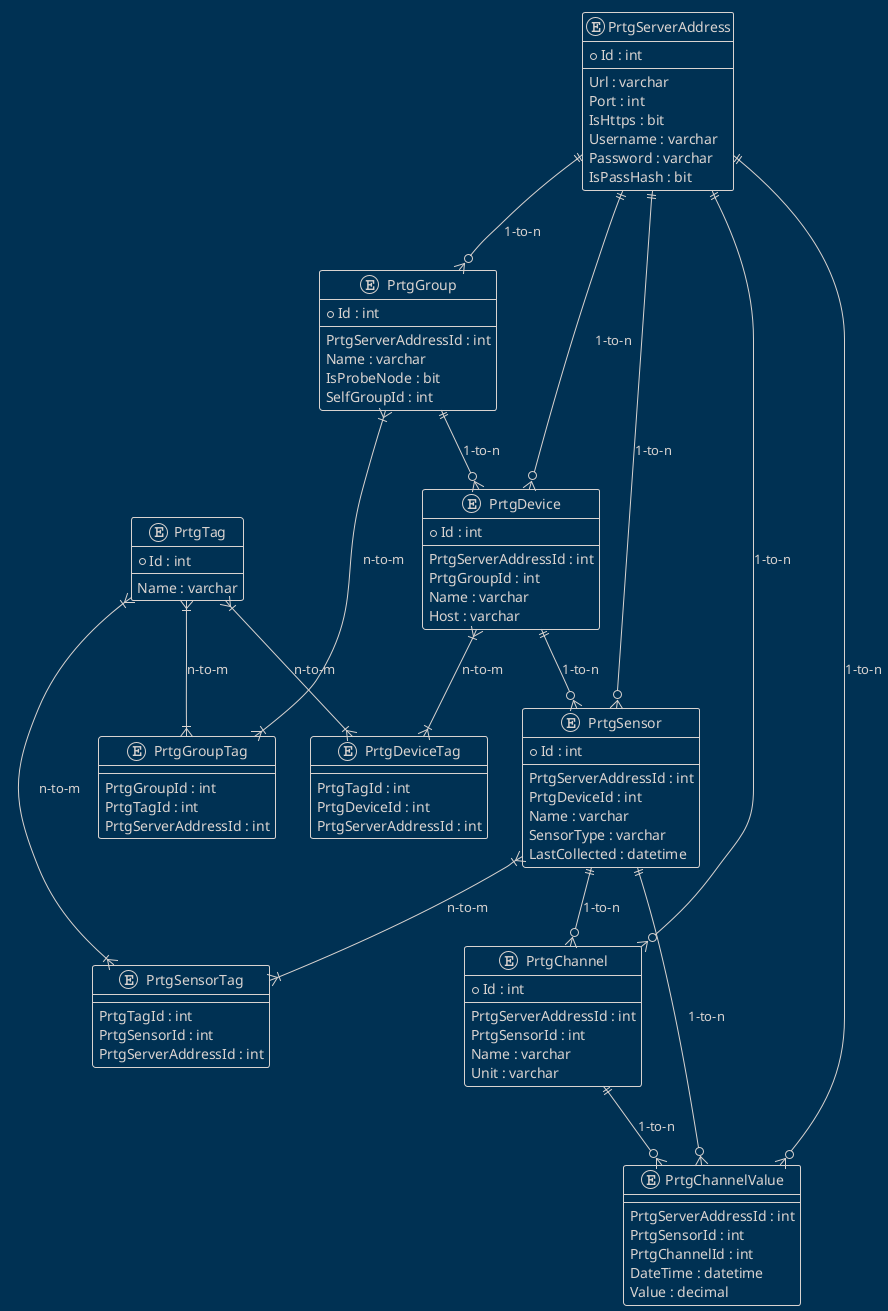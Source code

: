 @startuml PRTG
'---------------------------
' OPTIONAL: Setzen eines Themes oder Layout-Anpassungen
!theme blueprint
hide methods
hide stereotypes

'---------------------------
' Definition der Entitäten (Tabellen)
entity "PrtgServerAddress" as PrtgServerAddress {
  * Id : int
  --
  Url : varchar
  Port : int
  IsHttps : bit
  Username : varchar
  Password : varchar
  IsPassHash : bit
}

entity "PrtgGroup" as PrtgGroup {
  * Id : int
  --
  PrtgServerAddressId : int
  Name : varchar
  IsProbeNode : bit
  SelfGroupId : int
}

entity "PrtgTag" as PrtgTag {
  * Id : int
  --
  Name : varchar
}

entity "PrtgGroupTag" as PrtgGroupTag {
  --
  PrtgGroupId : int
  PrtgTagId : int
  PrtgServerAddressId : int
}

entity "PrtgDevice" as PrtgDevice {
  * Id : int
  --
  PrtgServerAddressId : int
  PrtgGroupId : int
  Name : varchar
  Host : varchar
}

entity "PrtgDeviceTag" as PrtgDeviceTag {
  --
  PrtgTagId : int
  PrtgDeviceId : int
  PrtgServerAddressId : int
}

entity "PrtgSensor" as PrtgSensor {
  * Id : int
  --
  PrtgServerAddressId : int
  PrtgDeviceId : int
  Name : varchar
  SensorType : varchar
  LastCollected : datetime
}

entity "PrtgSensorTag" as PrtgSensorTag {
  --
  PrtgTagId : int
  PrtgSensorId : int
  PrtgServerAddressId : int
}

entity "PrtgChannel" as PrtgChannel {
  * Id : int
  --
  PrtgServerAddressId : int
  PrtgSensorId : int
  Name : varchar
  Unit : varchar
}

entity "PrtgChannelValue" as PrtgChannelValue {
  --
  PrtgServerAddressId : int
  PrtgSensorId : int
  PrtgChannelId : int
  DateTime : datetime
  Value : decimal
}

'---------------------------
' Beziehungen zwischen den Entitäten

' ServerAddress 1--* Group
PrtgServerAddress ||--o{ PrtgGroup : "1-to-n"

' ServerAddress 1--* Device
PrtgServerAddress ||--o{ PrtgDevice : "1-to-n"

' ServerAddress 1--* Sensor
PrtgServerAddress ||--o{ PrtgSensor : "1-to-n"

' ServerAddress 1--* Channel
PrtgServerAddress ||--o{ PrtgChannel : "1-to-n"

' ServerAddress 1--* ChannelValue
PrtgServerAddress ||--o{ PrtgChannelValue : "1-to-n"

' Group 1--* Device
PrtgGroup ||--o{ PrtgDevice : "1-to-n"

' Device 1--* Sensor
PrtgDevice ||--o{ PrtgSensor : "1-to-n"

' Sensor 1--* Channel
PrtgSensor ||--o{ PrtgChannel : "1-to-n"

' Sensor 1--* ChannelValue
PrtgSensor ||--o{ PrtgChannelValue : "1-to-n"

' Channel 1--* ChannelValue
PrtgChannel ||--o{ PrtgChannelValue : "1-to-n"

' --------------------------
' Tag-Beziehungen (n:m über Join-Tabellen)

' Group n--m Tag (via PrtgGroupTag)
PrtgGroup }|--|{ PrtgGroupTag : "n-to-m"
PrtgTag }|--|{ PrtgGroupTag : "n-to-m"

' Device n--m Tag (via PrtgDeviceTag)
PrtgDevice }|--|{ PrtgDeviceTag : "n-to-m"
PrtgTag }|--|{ PrtgDeviceTag : "n-to-m"

' Sensor n--m Tag (via PrtgSensorTag)
PrtgSensor }|--|{ PrtgSensorTag : "n-to-m"
PrtgTag }|--|{ PrtgSensorTag : "n-to-m"

@enduml

